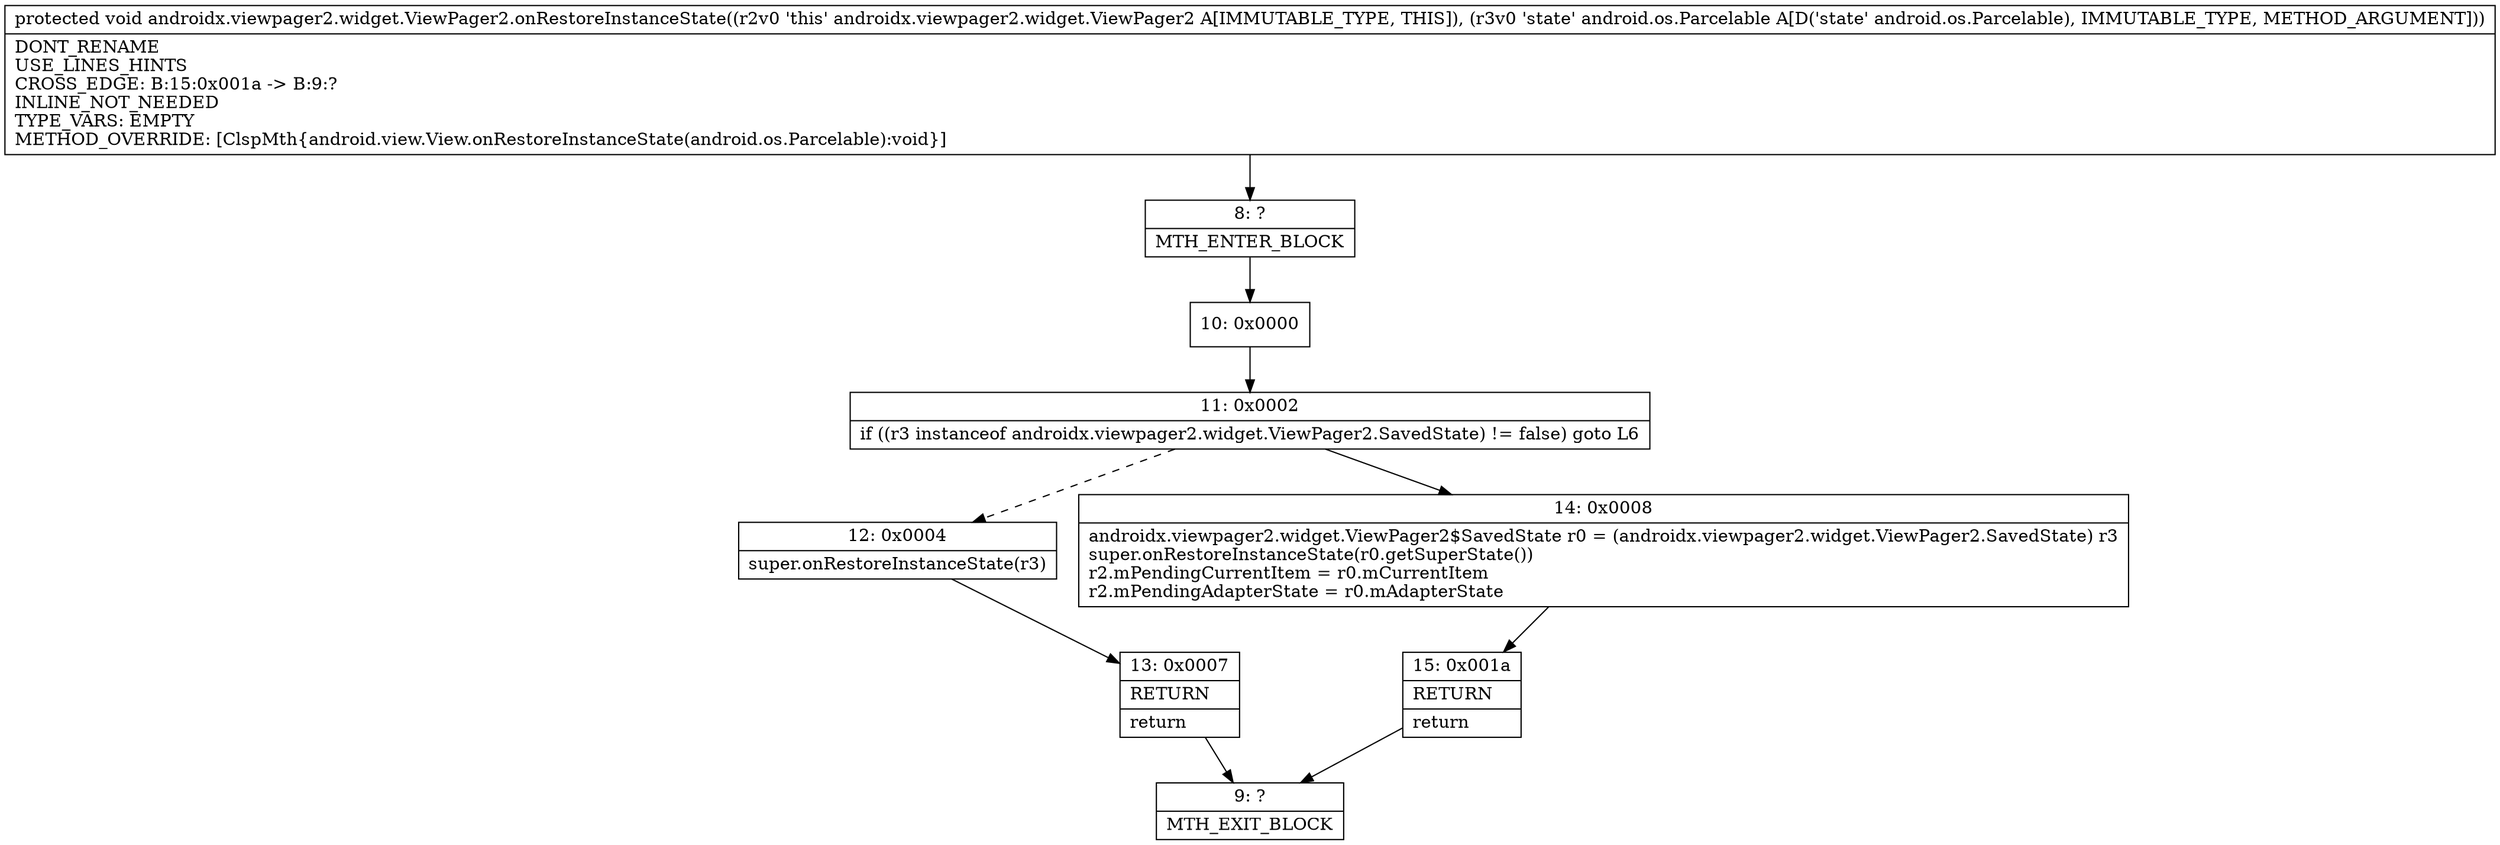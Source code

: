 digraph "CFG forandroidx.viewpager2.widget.ViewPager2.onRestoreInstanceState(Landroid\/os\/Parcelable;)V" {
Node_8 [shape=record,label="{8\:\ ?|MTH_ENTER_BLOCK\l}"];
Node_10 [shape=record,label="{10\:\ 0x0000}"];
Node_11 [shape=record,label="{11\:\ 0x0002|if ((r3 instanceof androidx.viewpager2.widget.ViewPager2.SavedState) != false) goto L6\l}"];
Node_12 [shape=record,label="{12\:\ 0x0004|super.onRestoreInstanceState(r3)\l}"];
Node_13 [shape=record,label="{13\:\ 0x0007|RETURN\l|return\l}"];
Node_9 [shape=record,label="{9\:\ ?|MTH_EXIT_BLOCK\l}"];
Node_14 [shape=record,label="{14\:\ 0x0008|androidx.viewpager2.widget.ViewPager2$SavedState r0 = (androidx.viewpager2.widget.ViewPager2.SavedState) r3\lsuper.onRestoreInstanceState(r0.getSuperState())\lr2.mPendingCurrentItem = r0.mCurrentItem\lr2.mPendingAdapterState = r0.mAdapterState\l}"];
Node_15 [shape=record,label="{15\:\ 0x001a|RETURN\l|return\l}"];
MethodNode[shape=record,label="{protected void androidx.viewpager2.widget.ViewPager2.onRestoreInstanceState((r2v0 'this' androidx.viewpager2.widget.ViewPager2 A[IMMUTABLE_TYPE, THIS]), (r3v0 'state' android.os.Parcelable A[D('state' android.os.Parcelable), IMMUTABLE_TYPE, METHOD_ARGUMENT]))  | DONT_RENAME\lUSE_LINES_HINTS\lCROSS_EDGE: B:15:0x001a \-\> B:9:?\lINLINE_NOT_NEEDED\lTYPE_VARS: EMPTY\lMETHOD_OVERRIDE: [ClspMth\{android.view.View.onRestoreInstanceState(android.os.Parcelable):void\}]\l}"];
MethodNode -> Node_8;Node_8 -> Node_10;
Node_10 -> Node_11;
Node_11 -> Node_12[style=dashed];
Node_11 -> Node_14;
Node_12 -> Node_13;
Node_13 -> Node_9;
Node_14 -> Node_15;
Node_15 -> Node_9;
}

